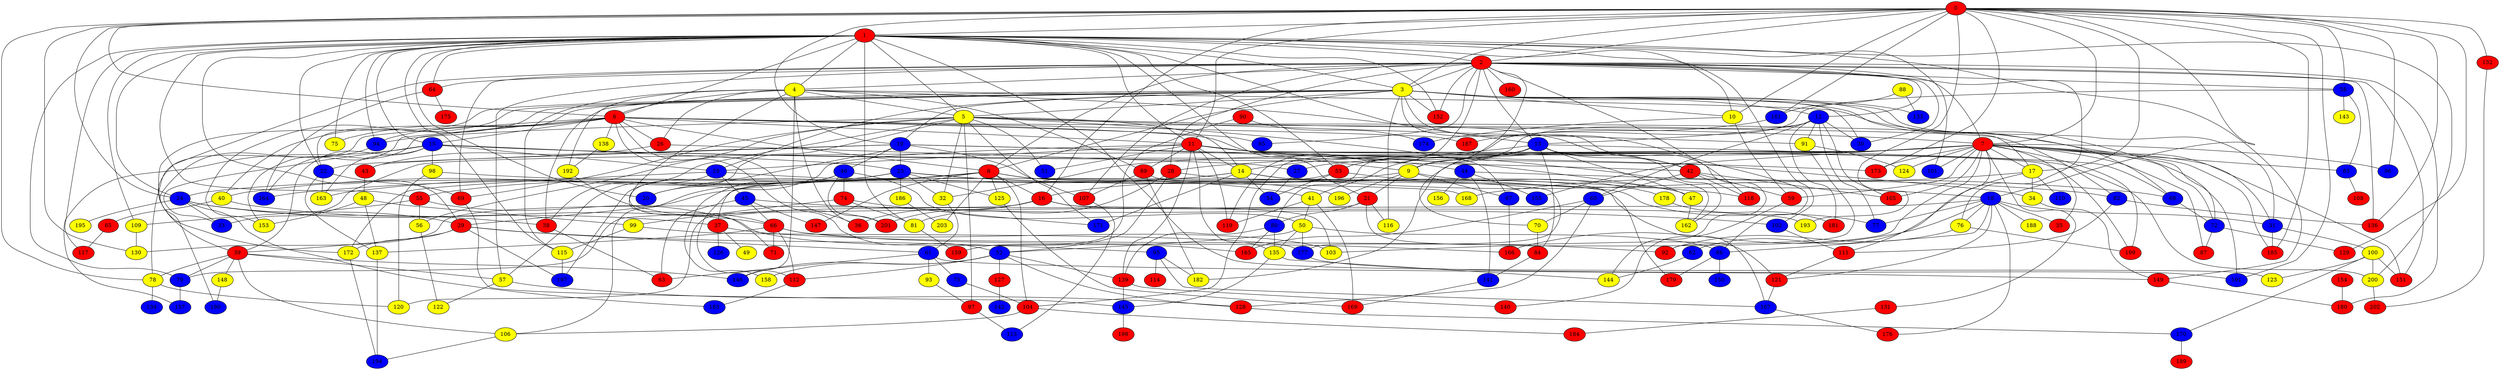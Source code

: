 graph {
0 [style = filled fillcolor = red];
1 [style = filled fillcolor = red];
2 [style = filled fillcolor = red];
3 [style = filled fillcolor = yellow];
4 [style = filled fillcolor = yellow];
5 [style = filled fillcolor = yellow];
6 [style = filled fillcolor = red];
7 [style = filled fillcolor = red];
8 [style = filled fillcolor = red];
9 [style = filled fillcolor = yellow];
10 [style = filled fillcolor = yellow];
11 [style = filled fillcolor = red];
12 [style = filled fillcolor = blue];
13 [style = filled fillcolor = blue];
14 [style = filled fillcolor = yellow];
15 [style = filled fillcolor = blue];
16 [style = filled fillcolor = red];
17 [style = filled fillcolor = yellow];
18 [style = filled fillcolor = blue];
19 [style = filled fillcolor = blue];
20 [style = filled fillcolor = blue];
21 [style = filled fillcolor = red];
22 [style = filled fillcolor = blue];
23 [style = filled fillcolor = blue];
24 [style = filled fillcolor = blue];
25 [style = filled fillcolor = blue];
26 [style = filled fillcolor = red];
27 [style = filled fillcolor = blue];
28 [style = filled fillcolor = red];
29 [style = filled fillcolor = red];
30 [style = filled fillcolor = blue];
31 [style = filled fillcolor = blue];
32 [style = filled fillcolor = yellow];
33 [style = filled fillcolor = blue];
34 [style = filled fillcolor = yellow];
35 [style = filled fillcolor = red];
36 [style = filled fillcolor = red];
37 [style = filled fillcolor = red];
38 [style = filled fillcolor = red];
39 [style = filled fillcolor = red];
40 [style = filled fillcolor = yellow];
41 [style = filled fillcolor = yellow];
42 [style = filled fillcolor = red];
43 [style = filled fillcolor = red];
44 [style = filled fillcolor = blue];
45 [style = filled fillcolor = blue];
46 [style = filled fillcolor = blue];
47 [style = filled fillcolor = yellow];
48 [style = filled fillcolor = yellow];
49 [style = filled fillcolor = yellow];
50 [style = filled fillcolor = yellow];
51 [style = filled fillcolor = blue];
52 [style = filled fillcolor = blue];
53 [style = filled fillcolor = red];
54 [style = filled fillcolor = blue];
55 [style = filled fillcolor = red];
56 [style = filled fillcolor = yellow];
57 [style = filled fillcolor = yellow];
58 [style = filled fillcolor = blue];
59 [style = filled fillcolor = red];
60 [style = filled fillcolor = blue];
61 [style = filled fillcolor = blue];
62 [style = filled fillcolor = blue];
63 [style = filled fillcolor = red];
64 [style = filled fillcolor = red];
65 [style = filled fillcolor = red];
66 [style = filled fillcolor = red];
67 [style = filled fillcolor = blue];
68 [style = filled fillcolor = blue];
69 [style = filled fillcolor = red];
70 [style = filled fillcolor = yellow];
71 [style = filled fillcolor = red];
72 [style = filled fillcolor = blue];
73 [style = filled fillcolor = blue];
74 [style = filled fillcolor = red];
75 [style = filled fillcolor = yellow];
76 [style = filled fillcolor = yellow];
77 [style = filled fillcolor = blue];
78 [style = filled fillcolor = yellow];
79 [style = filled fillcolor = blue];
80 [style = filled fillcolor = blue];
81 [style = filled fillcolor = yellow];
82 [style = filled fillcolor = blue];
83 [style = filled fillcolor = blue];
84 [style = filled fillcolor = red];
85 [style = filled fillcolor = blue];
86 [style = filled fillcolor = blue];
87 [style = filled fillcolor = red];
88 [style = filled fillcolor = yellow];
89 [style = filled fillcolor = red];
90 [style = filled fillcolor = red];
91 [style = filled fillcolor = yellow];
92 [style = filled fillcolor = red];
93 [style = filled fillcolor = yellow];
94 [style = filled fillcolor = blue];
95 [style = filled fillcolor = blue];
96 [style = filled fillcolor = blue];
97 [style = filled fillcolor = red];
98 [style = filled fillcolor = yellow];
99 [style = filled fillcolor = yellow];
100 [style = filled fillcolor = yellow];
101 [style = filled fillcolor = blue];
102 [style = filled fillcolor = blue];
103 [style = filled fillcolor = yellow];
104 [style = filled fillcolor = red];
105 [style = filled fillcolor = red];
106 [style = filled fillcolor = yellow];
107 [style = filled fillcolor = red];
108 [style = filled fillcolor = red];
109 [style = filled fillcolor = yellow];
110 [style = filled fillcolor = blue];
111 [style = filled fillcolor = red];
112 [style = filled fillcolor = red];
113 [style = filled fillcolor = blue];
114 [style = filled fillcolor = red];
115 [style = filled fillcolor = yellow];
116 [style = filled fillcolor = yellow];
117 [style = filled fillcolor = red];
118 [style = filled fillcolor = red];
119 [style = filled fillcolor = red];
120 [style = filled fillcolor = yellow];
121 [style = filled fillcolor = red];
122 [style = filled fillcolor = yellow];
123 [style = filled fillcolor = yellow];
124 [style = filled fillcolor = yellow];
125 [style = filled fillcolor = yellow];
126 [style = filled fillcolor = blue];
127 [style = filled fillcolor = red];
128 [style = filled fillcolor = red];
129 [style = filled fillcolor = red];
130 [style = filled fillcolor = yellow];
131 [style = filled fillcolor = red];
132 [style = filled fillcolor = red];
133 [style = filled fillcolor = blue];
134 [style = filled fillcolor = blue];
135 [style = filled fillcolor = yellow];
136 [style = filled fillcolor = red];
137 [style = filled fillcolor = yellow];
138 [style = filled fillcolor = yellow];
139 [style = filled fillcolor = red];
140 [style = filled fillcolor = red];
141 [style = filled fillcolor = blue];
142 [style = filled fillcolor = blue];
143 [style = filled fillcolor = yellow];
144 [style = filled fillcolor = yellow];
145 [style = filled fillcolor = blue];
146 [style = filled fillcolor = blue];
147 [style = filled fillcolor = red];
148 [style = filled fillcolor = yellow];
149 [style = filled fillcolor = red];
150 [style = filled fillcolor = blue];
151 [style = filled fillcolor = red];
152 [style = filled fillcolor = red];
153 [style = filled fillcolor = yellow];
154 [style = filled fillcolor = red];
155 [style = filled fillcolor = blue];
156 [style = filled fillcolor = yellow];
157 [style = filled fillcolor = blue];
158 [style = filled fillcolor = yellow];
159 [style = filled fillcolor = red];
160 [style = filled fillcolor = red];
161 [style = filled fillcolor = blue];
162 [style = filled fillcolor = yellow];
163 [style = filled fillcolor = yellow];
164 [style = filled fillcolor = blue];
165 [style = filled fillcolor = red];
166 [style = filled fillcolor = red];
167 [style = filled fillcolor = blue];
168 [style = filled fillcolor = yellow];
169 [style = filled fillcolor = red];
170 [style = filled fillcolor = blue];
171 [style = filled fillcolor = blue];
172 [style = filled fillcolor = yellow];
173 [style = filled fillcolor = red];
174 [style = filled fillcolor = blue];
175 [style = filled fillcolor = red];
176 [style = filled fillcolor = red];
177 [style = filled fillcolor = blue];
178 [style = filled fillcolor = yellow];
179 [style = filled fillcolor = red];
180 [style = filled fillcolor = red];
181 [style = filled fillcolor = red];
182 [style = filled fillcolor = yellow];
183 [style = filled fillcolor = blue];
184 [style = filled fillcolor = red];
185 [style = filled fillcolor = red];
186 [style = filled fillcolor = yellow];
187 [style = filled fillcolor = red];
188 [style = filled fillcolor = yellow];
189 [style = filled fillcolor = red];
190 [style = filled fillcolor = blue];
191 [style = filled fillcolor = blue];
192 [style = filled fillcolor = yellow];
193 [style = filled fillcolor = yellow];
194 [style = filled fillcolor = blue];
195 [style = filled fillcolor = yellow];
196 [style = filled fillcolor = yellow];
197 [style = filled fillcolor = blue];
198 [style = filled fillcolor = red];
199 [style = filled fillcolor = red];
200 [style = filled fillcolor = yellow];
201 [style = filled fillcolor = red];
202 [style = filled fillcolor = red];
203 [style = filled fillcolor = yellow];
0 -- 6;
0 -- 3;
0 -- 2;
0 -- 1;
0 -- 7;
0 -- 10;
0 -- 11;
0 -- 16;
0 -- 17;
0 -- 18;
0 -- 19;
0 -- 24;
0 -- 58;
0 -- 78;
0 -- 96;
0 -- 129;
0 -- 130;
0 -- 132;
0 -- 136;
0 -- 161;
0 -- 173;
0 -- 185;
0 -- 191;
0 -- 193;
1 -- 2;
1 -- 3;
1 -- 4;
1 -- 5;
1 -- 6;
1 -- 10;
1 -- 11;
1 -- 13;
1 -- 15;
1 -- 20;
1 -- 21;
1 -- 22;
1 -- 24;
1 -- 29;
1 -- 53;
1 -- 55;
1 -- 64;
1 -- 75;
1 -- 79;
1 -- 81;
1 -- 94;
1 -- 101;
1 -- 102;
1 -- 109;
1 -- 115;
1 -- 117;
1 -- 123;
1 -- 149;
1 -- 152;
1 -- 200;
2 -- 3;
2 -- 4;
2 -- 7;
2 -- 8;
2 -- 9;
2 -- 12;
2 -- 13;
2 -- 28;
2 -- 30;
2 -- 39;
2 -- 57;
2 -- 58;
2 -- 64;
2 -- 69;
2 -- 76;
2 -- 85;
2 -- 107;
2 -- 118;
2 -- 119;
2 -- 136;
2 -- 151;
2 -- 152;
2 -- 160;
2 -- 180;
3 -- 5;
3 -- 8;
3 -- 10;
3 -- 12;
3 -- 19;
3 -- 22;
3 -- 25;
3 -- 30;
3 -- 31;
3 -- 38;
3 -- 40;
3 -- 68;
3 -- 72;
3 -- 86;
3 -- 116;
3 -- 133;
3 -- 144;
3 -- 152;
3 -- 153;
3 -- 172;
4 -- 5;
4 -- 6;
4 -- 26;
4 -- 31;
4 -- 36;
4 -- 42;
4 -- 66;
4 -- 89;
4 -- 115;
4 -- 146;
4 -- 192;
5 -- 7;
5 -- 14;
5 -- 17;
5 -- 32;
5 -- 38;
5 -- 51;
5 -- 56;
5 -- 67;
5 -- 69;
5 -- 91;
5 -- 94;
5 -- 97;
5 -- 171;
5 -- 197;
6 -- 8;
6 -- 9;
6 -- 11;
6 -- 15;
6 -- 26;
6 -- 36;
6 -- 52;
6 -- 75;
6 -- 78;
6 -- 82;
6 -- 85;
6 -- 94;
6 -- 138;
6 -- 153;
6 -- 164;
6 -- 187;
7 -- 9;
7 -- 17;
7 -- 27;
7 -- 28;
7 -- 32;
7 -- 33;
7 -- 35;
7 -- 59;
7 -- 72;
7 -- 83;
7 -- 87;
7 -- 96;
7 -- 101;
7 -- 103;
7 -- 105;
7 -- 111;
7 -- 124;
7 -- 131;
7 -- 151;
7 -- 155;
7 -- 173;
7 -- 182;
7 -- 185;
7 -- 191;
7 -- 199;
8 -- 16;
8 -- 20;
8 -- 37;
8 -- 77;
8 -- 104;
8 -- 125;
8 -- 147;
8 -- 164;
8 -- 196;
8 -- 203;
9 -- 16;
9 -- 18;
9 -- 21;
9 -- 67;
9 -- 196;
10 -- 59;
10 -- 174;
11 -- 14;
11 -- 20;
11 -- 25;
11 -- 44;
11 -- 51;
11 -- 89;
11 -- 119;
11 -- 135;
11 -- 139;
11 -- 162;
11 -- 199;
11 -- 200;
12 -- 13;
12 -- 30;
12 -- 53;
12 -- 60;
12 -- 77;
12 -- 91;
12 -- 105;
12 -- 181;
13 -- 14;
13 -- 41;
13 -- 42;
13 -- 47;
13 -- 53;
13 -- 68;
13 -- 70;
13 -- 80;
13 -- 84;
13 -- 162;
14 -- 24;
14 -- 29;
14 -- 54;
14 -- 82;
14 -- 171;
14 -- 177;
15 -- 23;
15 -- 25;
15 -- 33;
15 -- 39;
15 -- 42;
15 -- 98;
15 -- 157;
15 -- 163;
15 -- 173;
16 -- 36;
16 -- 103;
16 -- 130;
16 -- 193;
16 -- 201;
17 -- 34;
17 -- 62;
17 -- 110;
17 -- 168;
18 -- 31;
18 -- 35;
18 -- 76;
18 -- 77;
18 -- 79;
18 -- 86;
18 -- 121;
18 -- 166;
18 -- 176;
18 -- 188;
19 -- 22;
19 -- 23;
19 -- 34;
19 -- 43;
19 -- 46;
19 -- 47;
19 -- 71;
19 -- 107;
21 -- 80;
21 -- 116;
21 -- 120;
21 -- 121;
22 -- 69;
22 -- 137;
22 -- 163;
23 -- 32;
23 -- 40;
23 -- 41;
23 -- 55;
23 -- 118;
23 -- 125;
23 -- 163;
23 -- 186;
24 -- 29;
24 -- 33;
24 -- 37;
24 -- 38;
24 -- 183;
24 -- 195;
25 -- 45;
25 -- 57;
25 -- 167;
25 -- 172;
26 -- 27;
26 -- 43;
27 -- 54;
28 -- 47;
28 -- 52;
28 -- 81;
29 -- 39;
29 -- 61;
29 -- 95;
29 -- 172;
29 -- 197;
31 -- 100;
31 -- 185;
32 -- 61;
34 -- 149;
37 -- 49;
37 -- 92;
37 -- 126;
38 -- 63;
39 -- 57;
39 -- 78;
39 -- 79;
39 -- 106;
39 -- 146;
39 -- 148;
40 -- 65;
40 -- 66;
41 -- 50;
41 -- 119;
41 -- 169;
42 -- 59;
42 -- 60;
42 -- 105;
42 -- 118;
43 -- 48;
44 -- 68;
44 -- 141;
44 -- 155;
44 -- 156;
45 -- 63;
45 -- 66;
45 -- 102;
45 -- 147;
46 -- 50;
46 -- 74;
46 -- 106;
46 -- 158;
46 -- 201;
47 -- 162;
48 -- 99;
48 -- 137;
48 -- 153;
50 -- 52;
50 -- 86;
50 -- 135;
50 -- 177;
52 -- 112;
52 -- 127;
52 -- 128;
52 -- 139;
52 -- 146;
52 -- 158;
53 -- 54;
53 -- 112;
53 -- 178;
55 -- 56;
55 -- 109;
55 -- 165;
56 -- 122;
57 -- 122;
57 -- 128;
58 -- 83;
58 -- 104;
58 -- 143;
59 -- 140;
60 -- 70;
60 -- 128;
60 -- 165;
61 -- 63;
61 -- 73;
61 -- 93;
61 -- 149;
62 -- 144;
64 -- 164;
64 -- 175;
65 -- 117;
66 -- 71;
66 -- 103;
66 -- 112;
66 -- 137;
66 -- 166;
67 -- 166;
68 -- 72;
69 -- 145;
70 -- 84;
72 -- 87;
72 -- 129;
73 -- 104;
74 -- 81;
74 -- 99;
74 -- 171;
76 -- 92;
76 -- 199;
78 -- 120;
78 -- 134;
79 -- 157;
80 -- 135;
80 -- 139;
80 -- 165;
81 -- 159;
82 -- 111;
82 -- 136;
83 -- 108;
84 -- 141;
86 -- 150;
86 -- 179;
88 -- 133;
88 -- 161;
89 -- 107;
89 -- 179;
89 -- 182;
90 -- 159;
90 -- 174;
91 -- 92;
91 -- 124;
93 -- 97;
94 -- 190;
95 -- 114;
95 -- 167;
95 -- 182;
97 -- 113;
98 -- 120;
98 -- 168;
99 -- 115;
99 -- 177;
100 -- 123;
100 -- 151;
100 -- 170;
100 -- 200;
102 -- 111;
104 -- 106;
104 -- 184;
106 -- 194;
107 -- 113;
109 -- 130;
111 -- 121;
112 -- 183;
115 -- 197;
121 -- 167;
125 -- 169;
127 -- 142;
128 -- 170;
131 -- 184;
132 -- 202;
135 -- 144;
135 -- 145;
137 -- 194;
138 -- 192;
139 -- 140;
139 -- 145;
141 -- 169;
145 -- 198;
148 -- 190;
149 -- 180;
154 -- 180;
161 -- 187;
167 -- 176;
170 -- 189;
172 -- 194;
177 -- 191;
178 -- 181;
186 -- 203;
192 -- 201;
200 -- 202;
}
